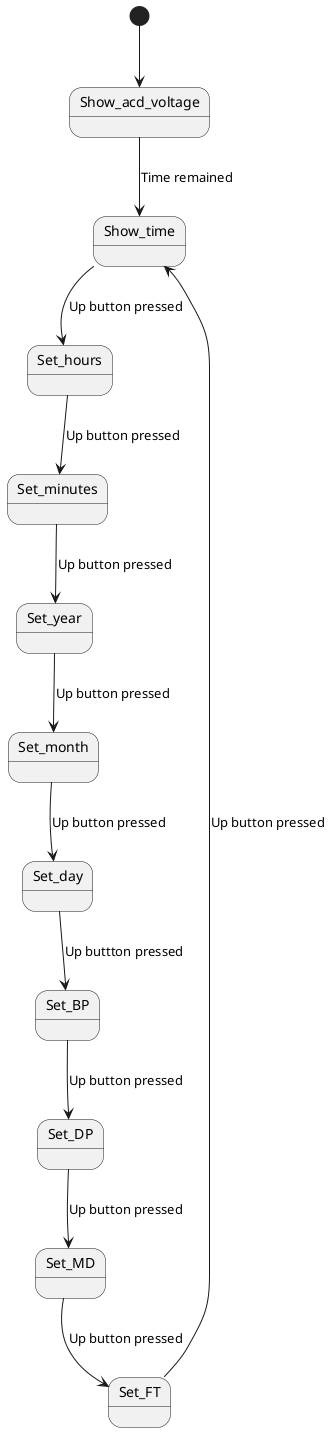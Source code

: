 @startuml Pico clock statechart
state Show_acd_voltage
state Show_time
state Set_hours
state Set_minutes
state Set_year
state Set_month
state Set_day
state Set_BP
state Set_DP
state Set_MD
state Set_FT

[*] --> Show_acd_voltage
Show_acd_voltage --> Show_time : Time remained
Show_time --> Set_hours : Up button pressed
Set_hours --> Set_minutes : Up button pressed
Set_minutes --> Set_year : Up button pressed
Set_year --> Set_month : Up button pressed
Set_month --> Set_day : Up button pressed
Set_day --> Set_BP : Up buttton pressed
Set_BP --> Set_DP : Up button pressed
Set_DP --> Set_MD : Up button pressed
Set_MD --> Set_FT : Up button pressed
Set_FT --> Show_time : Up button pressed
@enduml
